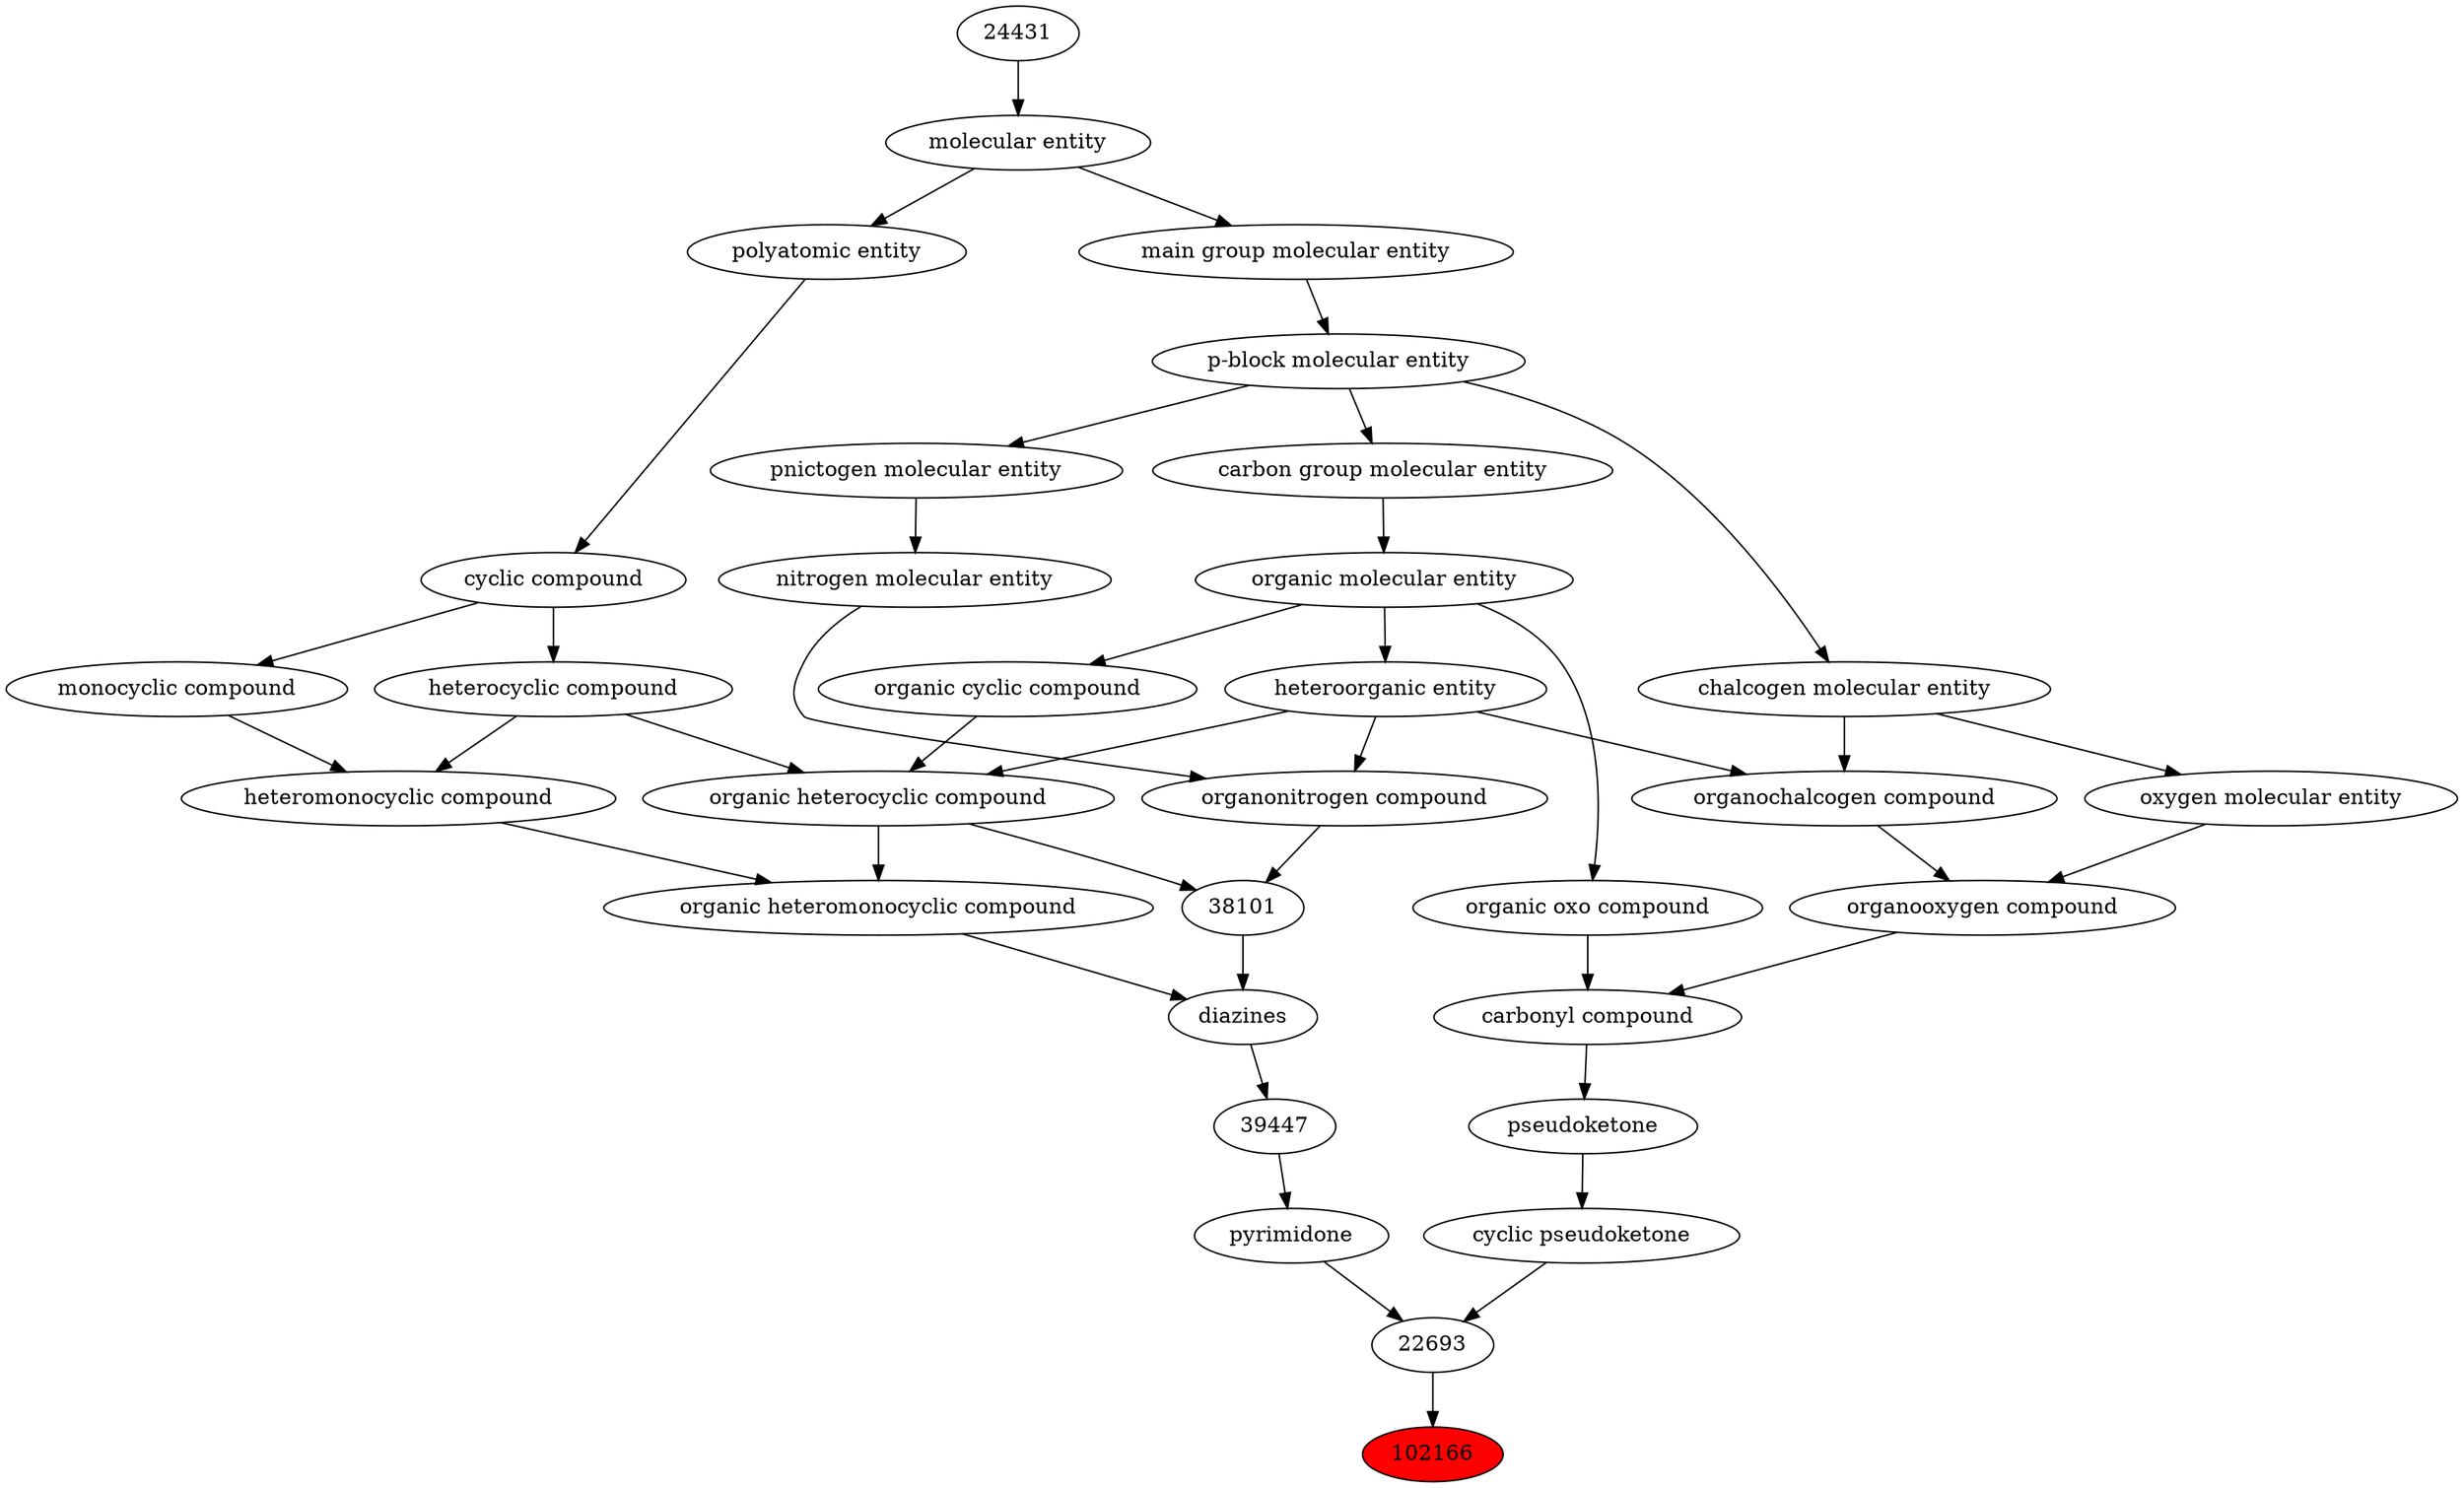 digraph tree{ 
102166 [label="102166" fillcolor=red style=filled]
22693 -> 102166
22693 [label="22693"]
38337 -> 22693
36588 -> 22693
38337 [label="pyrimidone"]
39447 -> 38337
36588 [label="cyclic pseudoketone"]
36585 -> 36588
39447 [label="39447"]
38313 -> 39447
36585 [label="pseudoketone"]
36586 -> 36585
38313 [label="diazines"]
25693 -> 38313
38101 -> 38313
36586 [label="carbonyl compound"]
36587 -> 36586
36963 -> 36586
25693 [label="organic heteromonocyclic compound"]
33670 -> 25693
24532 -> 25693
38101 [label="38101"]
24532 -> 38101
35352 -> 38101
36587 [label="organic oxo compound"]
50860 -> 36587
36963 [label="organooxygen compound"]
36962 -> 36963
25806 -> 36963
33670 [label="heteromonocyclic compound"]
5686 -> 33670
33661 -> 33670
24532 [label="organic heterocyclic compound"]
33285 -> 24532
33832 -> 24532
5686 -> 24532
35352 [label="organonitrogen compound"]
51143 -> 35352
33285 -> 35352
50860 [label="organic molecular entity"]
33582 -> 50860
36962 [label="organochalcogen compound"]
33285 -> 36962
33304 -> 36962
25806 [label="oxygen molecular entity"]
33304 -> 25806
5686 [label="heterocyclic compound"]
33595 -> 5686
33661 [label="monocyclic compound"]
33595 -> 33661
33285 [label="heteroorganic entity"]
50860 -> 33285
33832 [label="organic cyclic compound"]
50860 -> 33832
51143 [label="nitrogen molecular entity"]
33302 -> 51143
33582 [label="carbon group molecular entity"]
33675 -> 33582
33304 [label="chalcogen molecular entity"]
33675 -> 33304
33595 [label="cyclic compound"]
36357 -> 33595
33302 [label="pnictogen molecular entity"]
33675 -> 33302
33675 [label="p-block molecular entity"]
33579 -> 33675
36357 [label="polyatomic entity"]
23367 -> 36357
33579 [label="main group molecular entity"]
23367 -> 33579
23367 [label="molecular entity"]
24431 -> 23367
24431 [label="24431"]
}